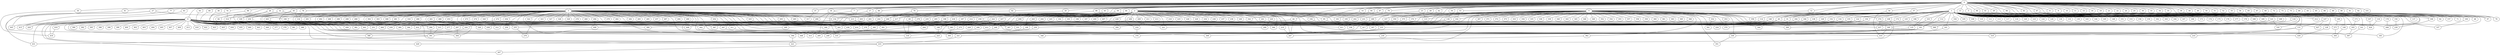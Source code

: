 
graph graphname {
    0 -- 1
0 -- 2
0 -- 3
0 -- 4
0 -- 5
0 -- 6
0 -- 7
0 -- 8
0 -- 9
0 -- 10
0 -- 11
0 -- 12
0 -- 13
0 -- 14
0 -- 15
0 -- 16
0 -- 17
0 -- 18
0 -- 19
0 -- 20
0 -- 21
0 -- 22
0 -- 23
0 -- 24
0 -- 25
0 -- 26
0 -- 27
0 -- 28
0 -- 29
0 -- 30
0 -- 31
0 -- 32
0 -- 33
0 -- 34
0 -- 35
0 -- 36
0 -- 37
0 -- 38
0 -- 39
0 -- 40
0 -- 41
0 -- 42
0 -- 43
0 -- 44
0 -- 45
0 -- 46
0 -- 47
0 -- 48
0 -- 49
0 -- 50
0 -- 51
0 -- 52
0 -- 53
0 -- 54
0 -- 55
0 -- 56
0 -- 57
0 -- 58
0 -- 59
0 -- 60
0 -- 61
0 -- 62
0 -- 63
0 -- 64
0 -- 65
0 -- 66
0 -- 67
0 -- 68
0 -- 69
0 -- 70
0 -- 71
0 -- 72
0 -- 73
0 -- 74
0 -- 75
0 -- 76
0 -- 77
0 -- 78
0 -- 79
0 -- 80
0 -- 81
0 -- 82
0 -- 83
0 -- 84
0 -- 85
0 -- 86
0 -- 87
0 -- 88
0 -- 89
0 -- 90
0 -- 91
0 -- 92
0 -- 93
0 -- 94
0 -- 95
0 -- 96
0 -- 97
0 -- 98
0 -- 99
0 -- 100
0 -- 101
0 -- 337
1 -- 102
1 -- 103
1 -- 104
1 -- 105
1 -- 106
1 -- 107
1 -- 108
1 -- 109
1 -- 110
1 -- 111
1 -- 112
1 -- 113
1 -- 114
1 -- 115
1 -- 116
1 -- 117
1 -- 118
1 -- 119
1 -- 120
1 -- 121
1 -- 122
1 -- 123
1 -- 124
1 -- 125
1 -- 126
1 -- 127
1 -- 128
1 -- 129
1 -- 130
1 -- 131
1 -- 132
1 -- 133
1 -- 134
1 -- 135
1 -- 136
1 -- 137
1 -- 138
1 -- 139
1 -- 140
1 -- 141
1 -- 142
1 -- 143
1 -- 144
1 -- 145
1 -- 146
1 -- 147
1 -- 148
1 -- 149
1 -- 150
1 -- 151
1 -- 152
1 -- 153
1 -- 154
1 -- 155
1 -- 156
1 -- 157
1 -- 158
1 -- 159
1 -- 160
1 -- 161
1 -- 162
1 -- 163
1 -- 164
1 -- 165
1 -- 166
1 -- 167
1 -- 168
1 -- 169
1 -- 170
1 -- 171
1 -- 172
1 -- 173
1 -- 174
1 -- 175
1 -- 176
1 -- 177
1 -- 178
1 -- 179
1 -- 180
1 -- 181
1 -- 182
1 -- 183
1 -- 184
1 -- 185
1 -- 186
1 -- 40
1 -- 31
2 -- 187
2 -- 188
2 -- 189
2 -- 190
2 -- 191
2 -- 192
2 -- 193
2 -- 194
2 -- 195
2 -- 196
2 -- 197
2 -- 198
2 -- 199
2 -- 200
2 -- 201
2 -- 202
2 -- 203
2 -- 204
2 -- 205
2 -- 206
2 -- 207
2 -- 208
2 -- 209
2 -- 210
2 -- 211
2 -- 212
2 -- 213
2 -- 214
2 -- 215
2 -- 216
2 -- 217
2 -- 218
2 -- 219
2 -- 220
2 -- 221
2 -- 222
2 -- 223
2 -- 224
2 -- 225
2 -- 226
2 -- 227
2 -- 228
2 -- 229
2 -- 230
2 -- 231
2 -- 232
2 -- 233
2 -- 234
2 -- 235
2 -- 236
2 -- 237
2 -- 238
2 -- 239
2 -- 240
2 -- 241
2 -- 242
2 -- 243
2 -- 244
2 -- 245
2 -- 246
2 -- 247
2 -- 364
3 -- 256
3 -- 258
3 -- 259
3 -- 260
3 -- 261
3 -- 262
3 -- 257
3 -- 264
3 -- 265
3 -- 266
3 -- 267
3 -- 268
3 -- 269
3 -- 270
3 -- 271
3 -- 272
3 -- 273
3 -- 274
3 -- 275
3 -- 276
3 -- 277
3 -- 278
3 -- 279
3 -- 280
3 -- 281
3 -- 282
3 -- 283
3 -- 284
3 -- 285
3 -- 286
3 -- 287
3 -- 288
3 -- 289
3 -- 290
3 -- 291
3 -- 292
3 -- 293
3 -- 294
3 -- 295
3 -- 296
3 -- 297
3 -- 298
3 -- 263
3 -- 300
3 -- 301
3 -- 302
3 -- 303
3 -- 304
3 -- 305
3 -- 306
3 -- 307
3 -- 308
3 -- 309
3 -- 310
3 -- 311
3 -- 312
3 -- 313
3 -- 314
3 -- 315
3 -- 316
3 -- 317
3 -- 318
3 -- 319
3 -- 320
3 -- 321
3 -- 322
3 -- 323
3 -- 324
3 -- 325
3 -- 326
3 -- 327
3 -- 328
3 -- 329
3 -- 299
3 -- 248
3 -- 249
3 -- 250
3 -- 251
3 -- 252
3 -- 253
3 -- 254
3 -- 255
4 -- 330
4 -- 331
4 -- 332
4 -- 333
4 -- 334
4 -- 335
4 -- 336
4 -- 337
4 -- 338
4 -- 339
4 -- 340
4 -- 341
4 -- 342
4 -- 343
4 -- 344
4 -- 345
4 -- 346
4 -- 347
4 -- 348
4 -- 349
4 -- 350
4 -- 351
4 -- 352
4 -- 353
4 -- 354
4 -- 355
4 -- 356
4 -- 357
4 -- 358
4 -- 359
4 -- 360
4 -- 361
4 -- 362
4 -- 363
4 -- 364
4 -- 365
4 -- 366
4 -- 367
4 -- 368
4 -- 369
4 -- 370
4 -- 371
4 -- 372
4 -- 373
4 -- 374
4 -- 375
4 -- 376
4 -- 258
4 -- 421
5 -- 62
5 -- 212
6 -- 384
6 -- 386
6 -- 387
6 -- 388
6 -- 389
6 -- 390
6 -- 385
6 -- 392
6 -- 393
6 -- 394
6 -- 395
6 -- 396
6 -- 397
6 -- 398
6 -- 399
6 -- 400
6 -- 401
6 -- 402
6 -- 403
6 -- 404
6 -- 405
6 -- 406
6 -- 407
6 -- 408
6 -- 409
6 -- 410
6 -- 411
6 -- 412
6 -- 413
6 -- 414
6 -- 415
6 -- 416
6 -- 417
6 -- 418
6 -- 419
6 -- 420
6 -- 421
6 -- 422
6 -- 423
6 -- 424
6 -- 425
6 -- 426
6 -- 391
6 -- 428
6 -- 429
6 -- 430
6 -- 431
6 -- 432
6 -- 433
6 -- 434
6 -- 435
6 -- 436
6 -- 437
6 -- 438
6 -- 439
6 -- 440
6 -- 441
6 -- 442
6 -- 443
6 -- 444
6 -- 445
6 -- 446
6 -- 447
6 -- 448
6 -- 449
6 -- 427
6 -- 377
6 -- 378
6 -- 379
6 -- 380
6 -- 381
6 -- 382
6 -- 383
6 -- 251
7 -- 310
12 -- 356
13 -- 368
14 -- 191
16 -- 203
16 -- 290
16 -- 295
17 -- 201
17 -- 154
20 -- 318
23 -- 154
23 -- 115
26 -- 109
26 -- 84
26 -- 154
27 -- 190
27 -- 445
27 -- 431
28 -- 189
29 -- 166
31 -- 369
31 -- 414
32 -- 215
32 -- 95
32 -- 314
32 -- 432
32 -- 109
36 -- 419
37 -- 317
38 -- 284
39 -- 76
40 -- 344
40 -- 436
41 -- 427
42 -- 411
43 -- 69
44 -- 267
44 -- 247
45 -- 134
45 -- 250
45 -- 297
47 -- 48
47 -- 97
47 -- 446
53 -- 278
53 -- 102
54 -- 410
57 -- 374
58 -- 136
59 -- 255
59 -- 235
59 -- 342
60 -- 401
61 -- 100
63 -- 420
64 -- 267
66 -- 71
66 -- 157
69 -- 204
69 -- 318
70 -- 246
74 -- 314
74 -- 380
77 -- 415
78 -- 134
79 -- 231
81 -- 304
82 -- 217
86 -- 315
86 -- 170
87 -- 202
93 -- 426
94 -- 195
95 -- 160
96 -- 137
96 -- 271
98 -- 188
99 -- 242
99 -- 384
100 -- 147
102 -- 417
103 -- 135
107 -- 424
108 -- 312
108 -- 433
112 -- 181
114 -- 284
116 -- 424
118 -- 368
121 -- 142
121 -- 369
121 -- 248
122 -- 268
122 -- 221
125 -- 224
126 -- 275
127 -- 427
127 -- 131
128 -- 430
131 -- 319
131 -- 210
131 -- 430
132 -- 188
132 -- 307
134 -- 255
135 -- 247
136 -- 393
136 -- 199
138 -- 301
140 -- 305
141 -- 397
146 -- 297
146 -- 383
149 -- 271
150 -- 239
152 -- 259
154 -- 380
155 -- 233
155 -- 428
156 -- 300
156 -- 299
160 -- 165
160 -- 330
160 -- 410
161 -- 410
166 -- 239
169 -- 437
171 -- 183
172 -- 412
178 -- 446
181 -- 391
181 -- 309
181 -- 230
182 -- 379
183 -- 397
184 -- 385
186 -- 370
187 -- 442
188 -- 223
189 -- 411
190 -- 277
194 -- 338
198 -- 394
198 -- 324
198 -- 389
199 -- 249
205 -- 315
206 -- 267
206 -- 221
208 -- 275
211 -- 232
214 -- 387
215 -- 301
215 -- 331
217 -- 269
218 -- 408
219 -- 247
220 -- 299
222 -- 306
223 -- 429
226 -- 300
226 -- 441
227 -- 441
232 -- 376
233 -- 318
233 -- 321
246 -- 406
246 -- 379
248 -- 448
250 -- 433
252 -- 347
253 -- 312
254 -- 256
255 -- 270
258 -- 387
258 -- 397
259 -- 310
261 -- 326
263 -- 315
265 -- 368
268 -- 295
271 -- 305
272 -- 387
272 -- 380
275 -- 313
280 -- 438
281 -- 401
284 -- 391
286 -- 439
288 -- 382
288 -- 324
293 -- 364
294 -- 347
294 -- 406
297 -- 304
311 -- 376
315 -- 391
316 -- 444
321 -- 433
324 -- 388
325 -- 441
330 -- 351
332 -- 341
347 -- 348
350 -- 432
353 -- 370
362 -- 433
366 -- 417
374 -- 437
375 -- 438
383 -- 393
385 -- 394
391 -- 431
394 -- 421
416 -- 419
433 -- 447

}
